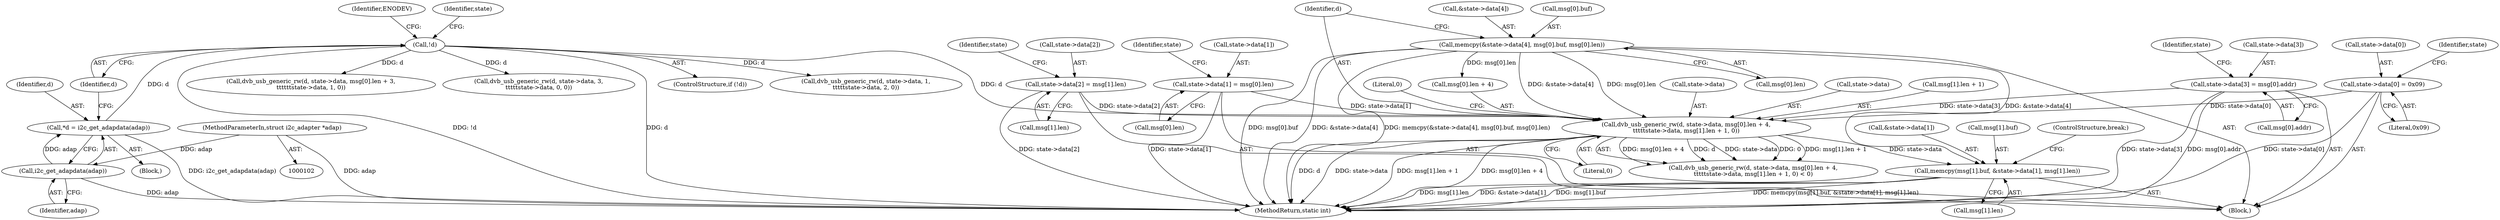 digraph "0_linux_606142af57dad981b78707234cfbd15f9f7b7125_1@API" {
"1000417" [label="(Call,memcpy(msg[1].buf, &state->data[1], msg[1].len))"];
"1000391" [label="(Call,dvb_usb_generic_rw(d, state->data, msg[0].len + 4,\n\t\t\t\t\tstate->data, msg[1].len + 1, 0))"];
"1000114" [label="(Call,!d)"];
"1000108" [label="(Call,*d = i2c_get_adapdata(adap))"];
"1000110" [label="(Call,i2c_get_adapdata(adap))"];
"1000103" [label="(MethodParameterIn,struct i2c_adapter *adap)"];
"1000332" [label="(Call,state->data[0] = 0x09)"];
"1000350" [label="(Call,state->data[2] = msg[1].len)"];
"1000372" [label="(Call,memcpy(&state->data[4], msg[0].buf, msg[0].len))"];
"1000339" [label="(Call,state->data[1] = msg[0].len)"];
"1000361" [label="(Call,state->data[3] = msg[0].addr)"];
"1000109" [label="(Identifier,d)"];
"1000364" [label="(Identifier,state)"];
"1000373" [label="(Call,&state->data[4])"];
"1000392" [label="(Identifier,d)"];
"1000396" [label="(Call,msg[0].len + 4)"];
"1000362" [label="(Call,state->data[3])"];
"1000310" [label="(Call,dvb_usb_generic_rw(d, state->data, msg[0].len + 3,\n\t\t\t\t\t\tstate->data, 1, 0))"];
"1000195" [label="(Call,dvb_usb_generic_rw(d, state->data, 3,\n\t\t\t\t\tstate->data, 0, 0))"];
"1000356" [label="(Call,msg[1].len)"];
"1000434" [label="(ControlStructure,break;)"];
"1000111" [label="(Identifier,adap)"];
"1000403" [label="(Call,state->data)"];
"1000351" [label="(Call,state->data[2])"];
"1000429" [label="(Call,msg[1].len)"];
"1000110" [label="(Call,i2c_get_adapdata(adap))"];
"1000376" [label="(Identifier,state)"];
"1000367" [label="(Call,msg[0].addr)"];
"1000393" [label="(Call,state->data)"];
"1000339" [label="(Call,state->data[1] = msg[0].len)"];
"1000451" [label="(MethodReturn,static int)"];
"1000345" [label="(Call,msg[0].len)"];
"1000406" [label="(Call,msg[1].len + 1)"];
"1000338" [label="(Literal,0x09)"];
"1000115" [label="(Identifier,d)"];
"1000361" [label="(Call,state->data[3] = msg[0].addr)"];
"1000118" [label="(Identifier,ENODEV)"];
"1000423" [label="(Call,&state->data[1])"];
"1000413" [label="(Literal,0)"];
"1000391" [label="(Call,dvb_usb_generic_rw(d, state->data, msg[0].len + 4,\n\t\t\t\t\tstate->data, msg[1].len + 1, 0))"];
"1000372" [label="(Call,memcpy(&state->data[4], msg[0].buf, msg[0].len))"];
"1000333" [label="(Call,state->data[0])"];
"1000106" [label="(Block,)"];
"1000113" [label="(ControlStructure,if (!d))"];
"1000418" [label="(Call,msg[1].buf)"];
"1000220" [label="(Call,dvb_usb_generic_rw(d, state->data, 1,\n\t\t\t\t\tstate->data, 2, 0))"];
"1000414" [label="(Literal,0)"];
"1000154" [label="(Block,)"];
"1000417" [label="(Call,memcpy(msg[1].buf, &state->data[1], msg[1].len))"];
"1000114" [label="(Call,!d)"];
"1000342" [label="(Identifier,state)"];
"1000353" [label="(Identifier,state)"];
"1000332" [label="(Call,state->data[0] = 0x09)"];
"1000340" [label="(Call,state->data[1])"];
"1000120" [label="(Identifier,state)"];
"1000350" [label="(Call,state->data[2] = msg[1].len)"];
"1000103" [label="(MethodParameterIn,struct i2c_adapter *adap)"];
"1000379" [label="(Call,msg[0].buf)"];
"1000384" [label="(Call,msg[0].len)"];
"1000390" [label="(Call,dvb_usb_generic_rw(d, state->data, msg[0].len + 4,\n\t\t\t\t\tstate->data, msg[1].len + 1, 0) < 0)"];
"1000108" [label="(Call,*d = i2c_get_adapdata(adap))"];
"1000417" -> "1000154"  [label="AST: "];
"1000417" -> "1000429"  [label="CFG: "];
"1000418" -> "1000417"  [label="AST: "];
"1000423" -> "1000417"  [label="AST: "];
"1000429" -> "1000417"  [label="AST: "];
"1000434" -> "1000417"  [label="CFG: "];
"1000417" -> "1000451"  [label="DDG: &state->data[1]"];
"1000417" -> "1000451"  [label="DDG: msg[1].buf"];
"1000417" -> "1000451"  [label="DDG: memcpy(msg[1].buf, &state->data[1], msg[1].len)"];
"1000417" -> "1000451"  [label="DDG: msg[1].len"];
"1000391" -> "1000417"  [label="DDG: state->data"];
"1000372" -> "1000417"  [label="DDG: &state->data[4]"];
"1000391" -> "1000390"  [label="AST: "];
"1000391" -> "1000413"  [label="CFG: "];
"1000392" -> "1000391"  [label="AST: "];
"1000393" -> "1000391"  [label="AST: "];
"1000396" -> "1000391"  [label="AST: "];
"1000403" -> "1000391"  [label="AST: "];
"1000406" -> "1000391"  [label="AST: "];
"1000413" -> "1000391"  [label="AST: "];
"1000414" -> "1000391"  [label="CFG: "];
"1000391" -> "1000451"  [label="DDG: msg[0].len + 4"];
"1000391" -> "1000451"  [label="DDG: d"];
"1000391" -> "1000451"  [label="DDG: state->data"];
"1000391" -> "1000451"  [label="DDG: msg[1].len + 1"];
"1000391" -> "1000390"  [label="DDG: msg[0].len + 4"];
"1000391" -> "1000390"  [label="DDG: d"];
"1000391" -> "1000390"  [label="DDG: state->data"];
"1000391" -> "1000390"  [label="DDG: 0"];
"1000391" -> "1000390"  [label="DDG: msg[1].len + 1"];
"1000114" -> "1000391"  [label="DDG: d"];
"1000332" -> "1000391"  [label="DDG: state->data[0]"];
"1000350" -> "1000391"  [label="DDG: state->data[2]"];
"1000372" -> "1000391"  [label="DDG: &state->data[4]"];
"1000372" -> "1000391"  [label="DDG: msg[0].len"];
"1000339" -> "1000391"  [label="DDG: state->data[1]"];
"1000361" -> "1000391"  [label="DDG: state->data[3]"];
"1000114" -> "1000113"  [label="AST: "];
"1000114" -> "1000115"  [label="CFG: "];
"1000115" -> "1000114"  [label="AST: "];
"1000118" -> "1000114"  [label="CFG: "];
"1000120" -> "1000114"  [label="CFG: "];
"1000114" -> "1000451"  [label="DDG: !d"];
"1000114" -> "1000451"  [label="DDG: d"];
"1000108" -> "1000114"  [label="DDG: d"];
"1000114" -> "1000195"  [label="DDG: d"];
"1000114" -> "1000220"  [label="DDG: d"];
"1000114" -> "1000310"  [label="DDG: d"];
"1000108" -> "1000106"  [label="AST: "];
"1000108" -> "1000110"  [label="CFG: "];
"1000109" -> "1000108"  [label="AST: "];
"1000110" -> "1000108"  [label="AST: "];
"1000115" -> "1000108"  [label="CFG: "];
"1000108" -> "1000451"  [label="DDG: i2c_get_adapdata(adap)"];
"1000110" -> "1000108"  [label="DDG: adap"];
"1000110" -> "1000111"  [label="CFG: "];
"1000111" -> "1000110"  [label="AST: "];
"1000110" -> "1000451"  [label="DDG: adap"];
"1000103" -> "1000110"  [label="DDG: adap"];
"1000103" -> "1000102"  [label="AST: "];
"1000103" -> "1000451"  [label="DDG: adap"];
"1000332" -> "1000154"  [label="AST: "];
"1000332" -> "1000338"  [label="CFG: "];
"1000333" -> "1000332"  [label="AST: "];
"1000338" -> "1000332"  [label="AST: "];
"1000342" -> "1000332"  [label="CFG: "];
"1000332" -> "1000451"  [label="DDG: state->data[0]"];
"1000350" -> "1000154"  [label="AST: "];
"1000350" -> "1000356"  [label="CFG: "];
"1000351" -> "1000350"  [label="AST: "];
"1000356" -> "1000350"  [label="AST: "];
"1000364" -> "1000350"  [label="CFG: "];
"1000350" -> "1000451"  [label="DDG: state->data[2]"];
"1000372" -> "1000154"  [label="AST: "];
"1000372" -> "1000384"  [label="CFG: "];
"1000373" -> "1000372"  [label="AST: "];
"1000379" -> "1000372"  [label="AST: "];
"1000384" -> "1000372"  [label="AST: "];
"1000392" -> "1000372"  [label="CFG: "];
"1000372" -> "1000451"  [label="DDG: msg[0].buf"];
"1000372" -> "1000451"  [label="DDG: &state->data[4]"];
"1000372" -> "1000451"  [label="DDG: memcpy(&state->data[4], msg[0].buf, msg[0].len)"];
"1000372" -> "1000396"  [label="DDG: msg[0].len"];
"1000339" -> "1000154"  [label="AST: "];
"1000339" -> "1000345"  [label="CFG: "];
"1000340" -> "1000339"  [label="AST: "];
"1000345" -> "1000339"  [label="AST: "];
"1000353" -> "1000339"  [label="CFG: "];
"1000339" -> "1000451"  [label="DDG: state->data[1]"];
"1000361" -> "1000154"  [label="AST: "];
"1000361" -> "1000367"  [label="CFG: "];
"1000362" -> "1000361"  [label="AST: "];
"1000367" -> "1000361"  [label="AST: "];
"1000376" -> "1000361"  [label="CFG: "];
"1000361" -> "1000451"  [label="DDG: msg[0].addr"];
"1000361" -> "1000451"  [label="DDG: state->data[3]"];
}
